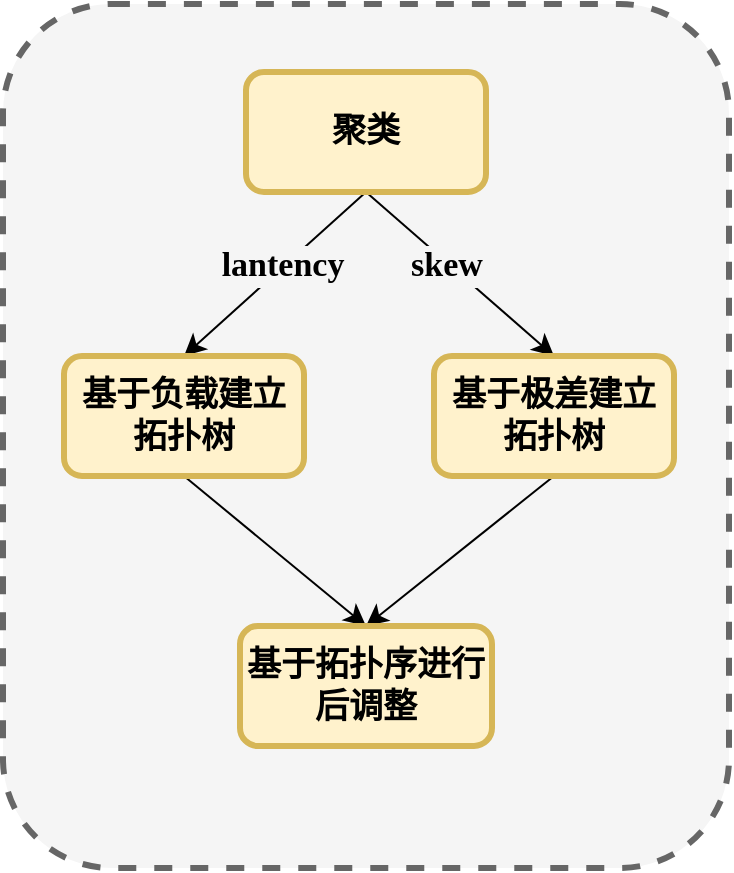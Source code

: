 <mxfile version="25.0.1">
  <diagram name="第 1 页" id="kV7FExK0bLEReNMpNEUY">
    <mxGraphModel dx="901" dy="455" grid="0" gridSize="10" guides="1" tooltips="1" connect="1" arrows="1" fold="1" page="0" pageScale="1" pageWidth="827" pageHeight="1169" math="0" shadow="0">
      <root>
        <mxCell id="0" />
        <mxCell id="1" parent="0" />
        <mxCell id="fWi6bcqSee7aH8q4-fqI-12" value="" style="rounded=1;whiteSpace=wrap;html=1;strokeWidth=3;fillColor=#f5f5f5;strokeColor=#666666;dashed=1;fontColor=#333333;fontSize=17;" vertex="1" parent="1">
          <mxGeometry x="-9.5" y="75" width="363" height="432" as="geometry" />
        </mxCell>
        <mxCell id="fWi6bcqSee7aH8q4-fqI-3" style="edgeStyle=none;curved=1;rounded=0;orthogonalLoop=1;jettySize=auto;html=1;exitX=0.5;exitY=1;exitDx=0;exitDy=0;entryX=0.5;entryY=0;entryDx=0;entryDy=0;fontSize=17;startSize=8;endSize=8;fontFamily=宋体;fontStyle=1" edge="1" parent="1" source="fWi6bcqSee7aH8q4-fqI-1" target="fWi6bcqSee7aH8q4-fqI-2">
          <mxGeometry relative="1" as="geometry" />
        </mxCell>
        <mxCell id="fWi6bcqSee7aH8q4-fqI-6" value="lantency" style="edgeLabel;html=1;align=center;verticalAlign=middle;resizable=0;points=[];fontSize=17;fontFamily=宋体;fontStyle=1;labelBackgroundColor=#F5F5F5;" vertex="1" connectable="0" parent="fWi6bcqSee7aH8q4-fqI-3">
          <mxGeometry x="-0.074" relative="1" as="geometry">
            <mxPoint y="-1" as="offset" />
          </mxGeometry>
        </mxCell>
        <mxCell id="fWi6bcqSee7aH8q4-fqI-5" style="edgeStyle=none;curved=1;rounded=0;orthogonalLoop=1;jettySize=auto;html=1;exitX=0.5;exitY=1;exitDx=0;exitDy=0;entryX=0.5;entryY=0;entryDx=0;entryDy=0;fontSize=17;startSize=8;endSize=8;fontFamily=宋体;fontStyle=1" edge="1" parent="1" source="fWi6bcqSee7aH8q4-fqI-1" target="fWi6bcqSee7aH8q4-fqI-4">
          <mxGeometry relative="1" as="geometry" />
        </mxCell>
        <mxCell id="fWi6bcqSee7aH8q4-fqI-7" value="skew" style="edgeLabel;html=1;align=center;verticalAlign=middle;resizable=0;points=[];fontSize=17;fontFamily=宋体;fontStyle=1;labelBackgroundColor=#F5F5F5;" vertex="1" connectable="0" parent="fWi6bcqSee7aH8q4-fqI-5">
          <mxGeometry x="-0.131" y="-1" relative="1" as="geometry">
            <mxPoint as="offset" />
          </mxGeometry>
        </mxCell>
        <mxCell id="fWi6bcqSee7aH8q4-fqI-1" value="聚类" style="rounded=1;whiteSpace=wrap;html=1;fontFamily=宋体;fontStyle=1;fillColor=#fff2cc;strokeColor=#d6b656;strokeWidth=3;fontSize=17;" vertex="1" parent="1">
          <mxGeometry x="112" y="109" width="120" height="60" as="geometry" />
        </mxCell>
        <mxCell id="fWi6bcqSee7aH8q4-fqI-10" style="edgeStyle=none;curved=1;rounded=0;orthogonalLoop=1;jettySize=auto;html=1;exitX=0.5;exitY=1;exitDx=0;exitDy=0;entryX=0.5;entryY=0;entryDx=0;entryDy=0;fontSize=17;startSize=8;endSize=8;" edge="1" parent="1" source="fWi6bcqSee7aH8q4-fqI-2" target="fWi6bcqSee7aH8q4-fqI-9">
          <mxGeometry relative="1" as="geometry" />
        </mxCell>
        <mxCell id="fWi6bcqSee7aH8q4-fqI-2" value="基于负载建立拓扑树" style="rounded=1;whiteSpace=wrap;html=1;fontFamily=宋体;fontStyle=1;strokeWidth=3;fillColor=#fff2cc;strokeColor=#d6b656;fontSize=17;" vertex="1" parent="1">
          <mxGeometry x="21" y="251" width="120" height="60" as="geometry" />
        </mxCell>
        <mxCell id="fWi6bcqSee7aH8q4-fqI-11" style="edgeStyle=none;curved=1;rounded=0;orthogonalLoop=1;jettySize=auto;html=1;exitX=0.5;exitY=1;exitDx=0;exitDy=0;fontSize=17;startSize=8;endSize=8;entryX=0.5;entryY=0;entryDx=0;entryDy=0;" edge="1" parent="1" source="fWi6bcqSee7aH8q4-fqI-4" target="fWi6bcqSee7aH8q4-fqI-9">
          <mxGeometry relative="1" as="geometry">
            <mxPoint x="194.552" y="369.524" as="targetPoint" />
          </mxGeometry>
        </mxCell>
        <mxCell id="fWi6bcqSee7aH8q4-fqI-4" value="基于极差建立拓扑树" style="rounded=1;whiteSpace=wrap;html=1;fontFamily=宋体;fontStyle=1;strokeWidth=3;fillColor=#fff2cc;strokeColor=#d6b656;fontSize=17;" vertex="1" parent="1">
          <mxGeometry x="206" y="251" width="120" height="60" as="geometry" />
        </mxCell>
        <mxCell id="fWi6bcqSee7aH8q4-fqI-9" value="基于拓扑序进行后调整" style="rounded=1;whiteSpace=wrap;html=1;fontFamily=宋体;fontStyle=1;fillColor=#fff2cc;strokeColor=#d6b656;strokeWidth=3;fontSize=17;" vertex="1" parent="1">
          <mxGeometry x="109" y="386" width="126" height="60" as="geometry" />
        </mxCell>
      </root>
    </mxGraphModel>
  </diagram>
</mxfile>

